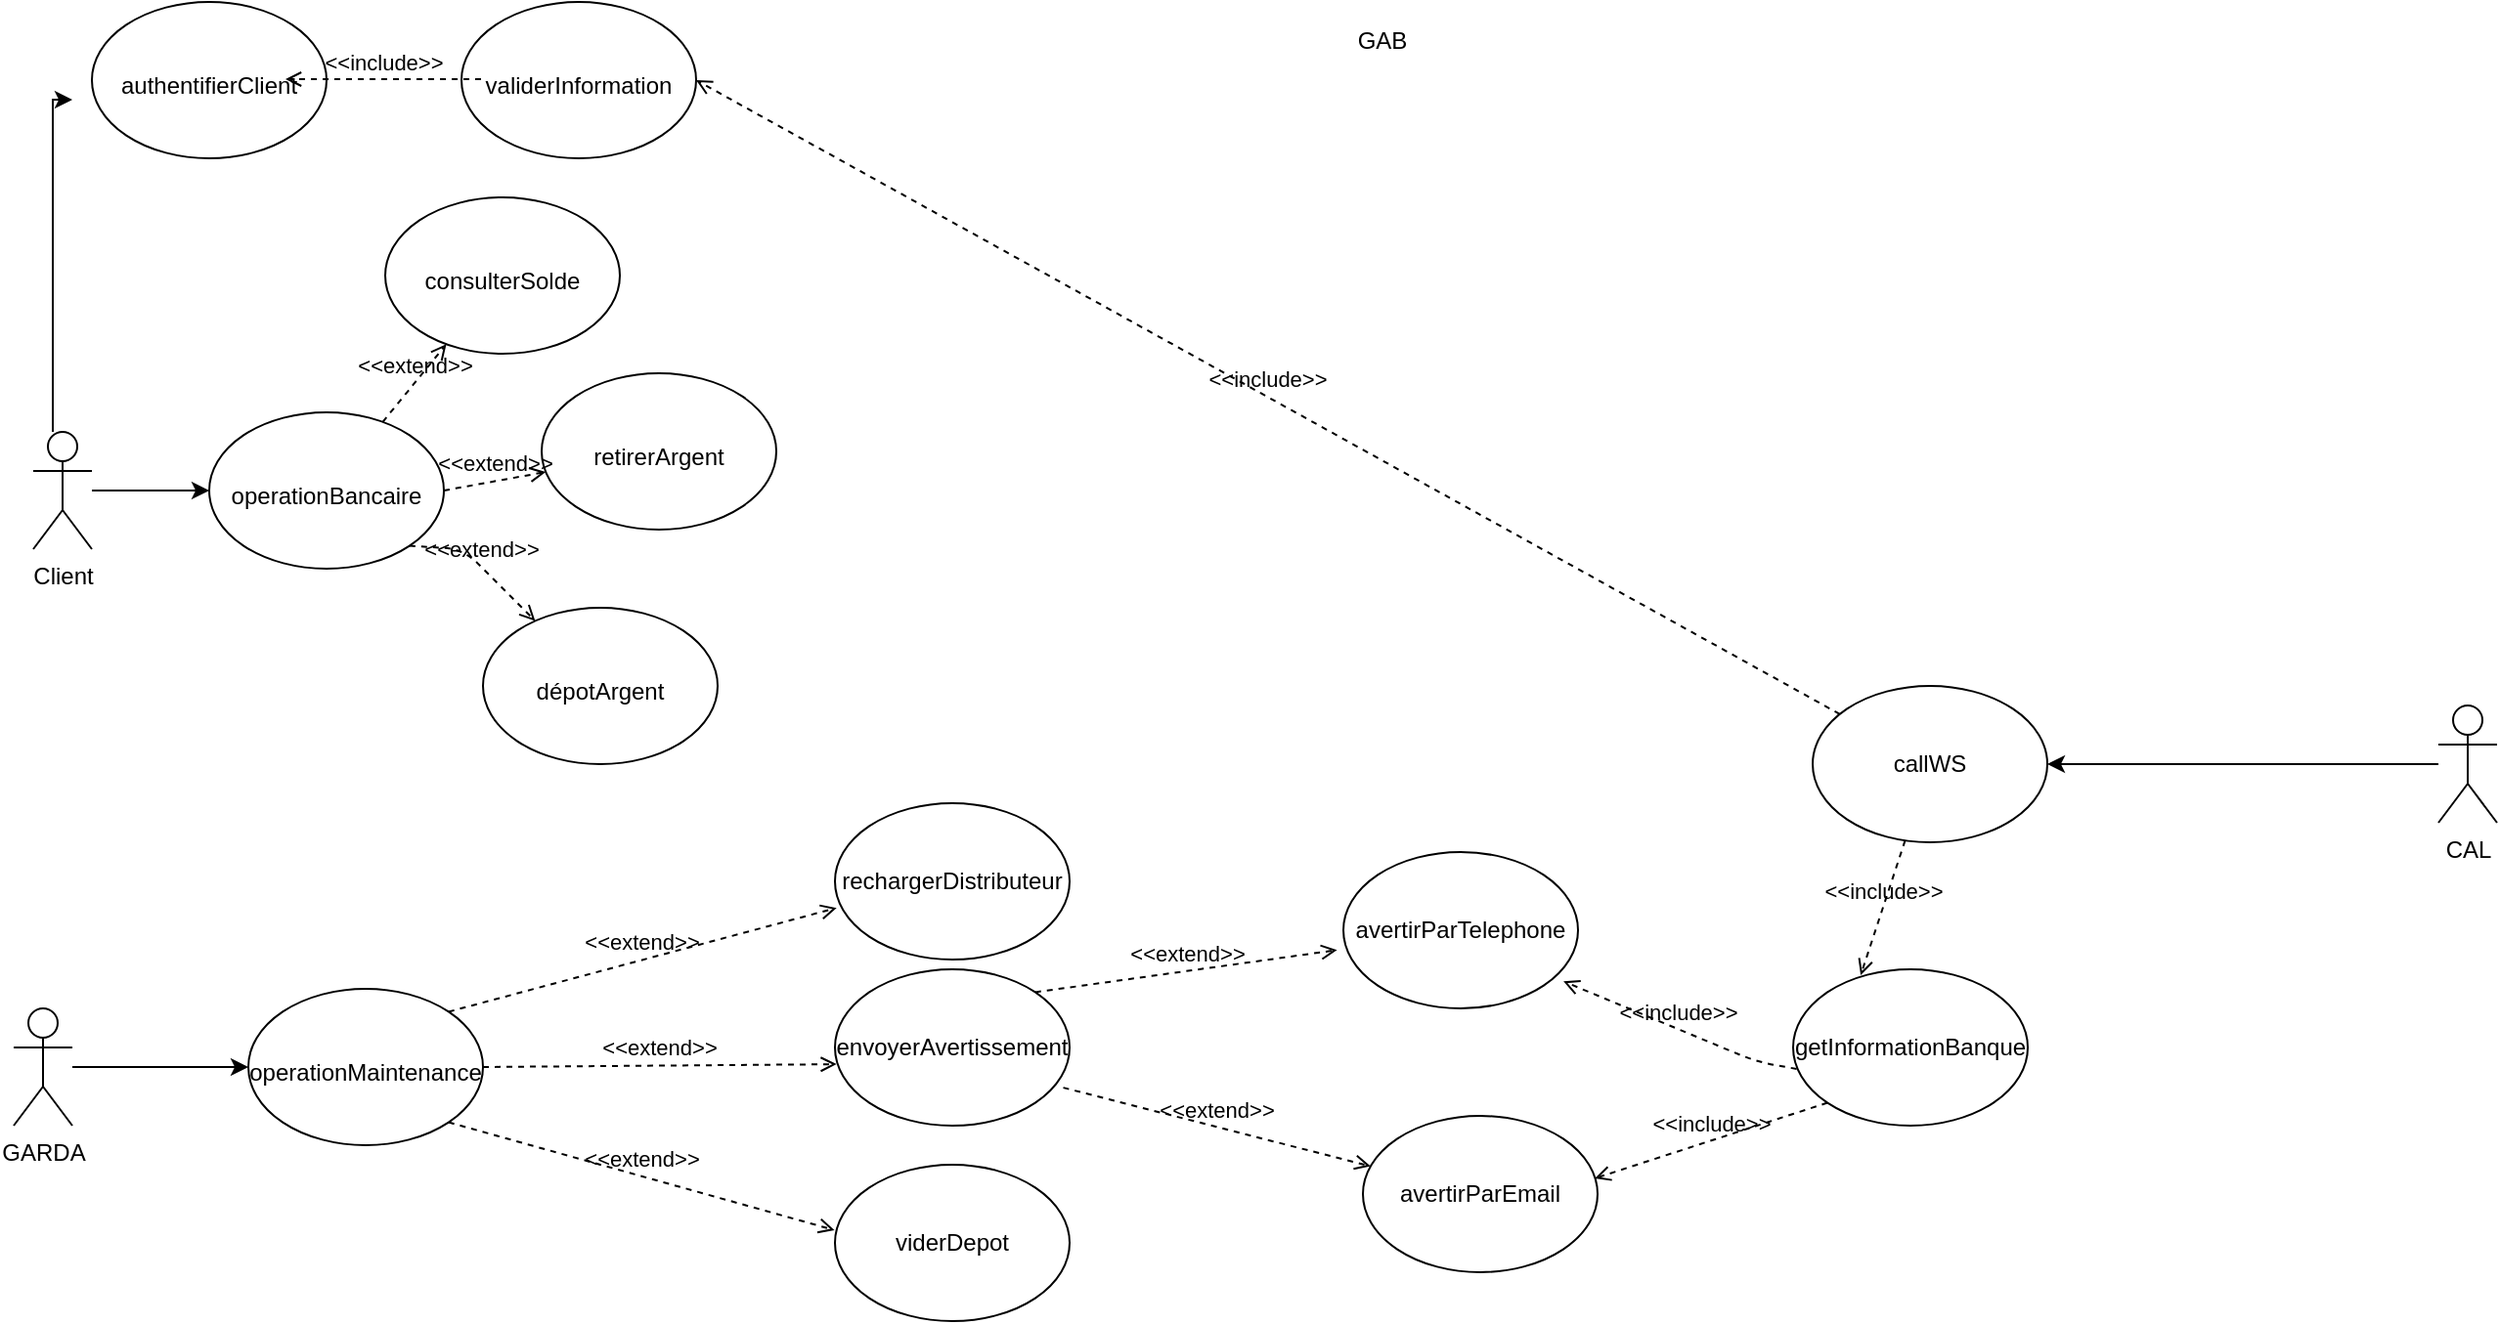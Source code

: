 <mxfile version="14.1.8" type="device"><diagram id="COOly90Ir2ylgUy3Jm8T" name="Page-1"><mxGraphModel dx="1754" dy="2015" grid="1" gridSize="10" guides="1" tooltips="1" connect="1" arrows="1" fold="1" page="1" pageScale="1" pageWidth="827" pageHeight="1169" math="0" shadow="0"><root><mxCell id="0"/><mxCell id="1" parent="0"/><mxCell id="Nx3V54Vtmvkv-vyBkRBd-2" value="GAB" style="text;html=1;strokeColor=none;fillColor=none;align=center;verticalAlign=middle;whiteSpace=wrap;rounded=0;" vertex="1" parent="1"><mxGeometry x="364" y="20" width="100" height="20" as="geometry"/></mxCell><mxCell id="Nx3V54Vtmvkv-vyBkRBd-13" value="" style="edgeStyle=orthogonalEdgeStyle;rounded=0;orthogonalLoop=1;jettySize=auto;html=1;" edge="1" parent="1" source="Nx3V54Vtmvkv-vyBkRBd-3"><mxGeometry relative="1" as="geometry"><mxPoint x="160" y="40" as="targetPoint"/><Array as="points"><mxPoint x="150" y="40"/></Array></mxGeometry></mxCell><mxCell id="Nx3V54Vtmvkv-vyBkRBd-34" value="" style="edgeStyle=orthogonalEdgeStyle;rounded=0;orthogonalLoop=1;jettySize=auto;html=1;" edge="1" parent="1" source="Nx3V54Vtmvkv-vyBkRBd-3" target="Nx3V54Vtmvkv-vyBkRBd-33"><mxGeometry relative="1" as="geometry"/></mxCell><mxCell id="Nx3V54Vtmvkv-vyBkRBd-3" value="Client" style="shape=umlActor;verticalLabelPosition=bottom;verticalAlign=top;html=1;" vertex="1" parent="1"><mxGeometry x="140" y="210" width="30" height="60" as="geometry"/></mxCell><mxCell id="Nx3V54Vtmvkv-vyBkRBd-6" value="callWS" style="ellipse;whiteSpace=wrap;html=1;" vertex="1" parent="1"><mxGeometry x="1050" y="340" width="120" height="80" as="geometry"/></mxCell><mxCell id="Nx3V54Vtmvkv-vyBkRBd-52" value="" style="edgeStyle=orthogonalEdgeStyle;rounded=0;orthogonalLoop=1;jettySize=auto;html=1;" edge="1" parent="1" source="Nx3V54Vtmvkv-vyBkRBd-10" target="Nx3V54Vtmvkv-vyBkRBd-6"><mxGeometry relative="1" as="geometry"/></mxCell><mxCell id="Nx3V54Vtmvkv-vyBkRBd-10" value="CAL" style="shape=umlActor;verticalLabelPosition=bottom;verticalAlign=top;html=1;" vertex="1" parent="1"><mxGeometry x="1370" y="350" width="30" height="60" as="geometry"/></mxCell><mxCell id="Nx3V54Vtmvkv-vyBkRBd-12" value="&lt;br&gt;&lt;br&gt;authentifierClient&lt;br&gt;" style="ellipse;whiteSpace=wrap;html=1;verticalAlign=top;" vertex="1" parent="1"><mxGeometry x="170" y="-10" width="120" height="80" as="geometry"/></mxCell><mxCell id="Nx3V54Vtmvkv-vyBkRBd-18" value="&lt;br&gt;&lt;br&gt;consulterSolde&lt;br&gt;" style="ellipse;whiteSpace=wrap;html=1;verticalAlign=top;" vertex="1" parent="1"><mxGeometry x="320" y="90" width="120" height="80" as="geometry"/></mxCell><mxCell id="Nx3V54Vtmvkv-vyBkRBd-20" value="&lt;br&gt;&lt;br&gt;dépotArgent" style="ellipse;whiteSpace=wrap;html=1;verticalAlign=top;" vertex="1" parent="1"><mxGeometry x="370" y="300" width="120" height="80" as="geometry"/></mxCell><mxCell id="Nx3V54Vtmvkv-vyBkRBd-22" value="&lt;br&gt;&lt;br&gt;validerInformation" style="ellipse;whiteSpace=wrap;html=1;verticalAlign=top;" vertex="1" parent="1"><mxGeometry x="359" y="-10" width="120" height="80" as="geometry"/></mxCell><mxCell id="Nx3V54Vtmvkv-vyBkRBd-28" value="&lt;br&gt;&lt;br&gt;retirerArgent" style="ellipse;whiteSpace=wrap;html=1;verticalAlign=top;" vertex="1" parent="1"><mxGeometry x="400" y="180" width="120" height="80" as="geometry"/></mxCell><mxCell id="Nx3V54Vtmvkv-vyBkRBd-31" value="&amp;lt;&amp;lt;include&amp;gt;&amp;gt;" style="html=1;verticalAlign=bottom;labelBackgroundColor=none;endArrow=open;endFill=0;dashed=1;entryX=1;entryY=0.5;entryDx=0;entryDy=0;" edge="1" parent="1" source="Nx3V54Vtmvkv-vyBkRBd-6" target="Nx3V54Vtmvkv-vyBkRBd-22"><mxGeometry width="160" relative="1" as="geometry"><mxPoint x="439" y="-80" as="sourcePoint"/><mxPoint x="599" y="-80" as="targetPoint"/></mxGeometry></mxCell><mxCell id="Nx3V54Vtmvkv-vyBkRBd-32" value="&amp;lt;&amp;lt;include&amp;gt;&amp;gt;" style="html=1;verticalAlign=bottom;labelBackgroundColor=none;endArrow=open;endFill=0;dashed=1;entryX=1;entryY=0.5;entryDx=0;entryDy=0;" edge="1" parent="1"><mxGeometry width="160" relative="1" as="geometry"><mxPoint x="369" y="29.5" as="sourcePoint"/><mxPoint x="269" y="29.5" as="targetPoint"/></mxGeometry></mxCell><mxCell id="Nx3V54Vtmvkv-vyBkRBd-33" value="&lt;br&gt;&lt;br&gt;operationBancaire" style="ellipse;whiteSpace=wrap;html=1;verticalAlign=top;" vertex="1" parent="1"><mxGeometry x="230" y="200" width="120" height="80" as="geometry"/></mxCell><mxCell id="Nx3V54Vtmvkv-vyBkRBd-35" value="&amp;lt;&amp;lt;extend&amp;gt;&amp;gt;" style="html=1;verticalAlign=bottom;labelBackgroundColor=none;endArrow=open;endFill=0;dashed=1;" edge="1" parent="1" source="Nx3V54Vtmvkv-vyBkRBd-33" target="Nx3V54Vtmvkv-vyBkRBd-18"><mxGeometry width="160" relative="1" as="geometry"><mxPoint x="230" y="200" as="sourcePoint"/><mxPoint x="390" y="200" as="targetPoint"/></mxGeometry></mxCell><mxCell id="Nx3V54Vtmvkv-vyBkRBd-36" value="&amp;lt;&amp;lt;extend&amp;gt;&amp;gt;" style="html=1;verticalAlign=bottom;labelBackgroundColor=none;endArrow=open;endFill=0;dashed=1;exitX=1;exitY=0.5;exitDx=0;exitDy=0;" edge="1" parent="1" source="Nx3V54Vtmvkv-vyBkRBd-33" target="Nx3V54Vtmvkv-vyBkRBd-28"><mxGeometry width="160" relative="1" as="geometry"><mxPoint x="312.705" y="210.907" as="sourcePoint"/><mxPoint x="326.984" y="169.047" as="targetPoint"/><Array as="points"/></mxGeometry></mxCell><mxCell id="Nx3V54Vtmvkv-vyBkRBd-37" value="&amp;lt;&amp;lt;extend&amp;gt;&amp;gt;" style="html=1;verticalAlign=bottom;labelBackgroundColor=none;endArrow=open;endFill=0;dashed=1;exitX=1;exitY=1;exitDx=0;exitDy=0;" edge="1" parent="1" source="Nx3V54Vtmvkv-vyBkRBd-33" target="Nx3V54Vtmvkv-vyBkRBd-20"><mxGeometry width="160" relative="1" as="geometry"><mxPoint x="322.705" y="220.907" as="sourcePoint"/><mxPoint x="424.524" y="215.276" as="targetPoint"/><Array as="points"><mxPoint x="360" y="270"/></Array></mxGeometry></mxCell><mxCell id="Nx3V54Vtmvkv-vyBkRBd-40" value="" style="edgeStyle=orthogonalEdgeStyle;rounded=0;orthogonalLoop=1;jettySize=auto;html=1;" edge="1" parent="1" source="Nx3V54Vtmvkv-vyBkRBd-38" target="Nx3V54Vtmvkv-vyBkRBd-39"><mxGeometry relative="1" as="geometry"/></mxCell><mxCell id="Nx3V54Vtmvkv-vyBkRBd-38" value="GARDA&lt;br&gt;" style="shape=umlActor;verticalLabelPosition=bottom;verticalAlign=top;html=1;" vertex="1" parent="1"><mxGeometry x="130" y="505" width="30" height="60" as="geometry"/></mxCell><mxCell id="Nx3V54Vtmvkv-vyBkRBd-39" value="&lt;br&gt;&lt;br&gt;operationMaintenance&lt;br&gt;" style="ellipse;whiteSpace=wrap;html=1;verticalAlign=top;" vertex="1" parent="1"><mxGeometry x="250" y="495" width="120" height="80" as="geometry"/></mxCell><mxCell id="Nx3V54Vtmvkv-vyBkRBd-41" value="&amp;lt;&amp;lt;extend&amp;gt;&amp;gt;" style="html=1;verticalAlign=bottom;labelBackgroundColor=none;endArrow=open;endFill=0;dashed=1;entryX=0.007;entryY=0.607;entryDx=0;entryDy=0;entryPerimeter=0;" edge="1" parent="1" target="Nx3V54Vtmvkv-vyBkRBd-45"><mxGeometry width="160" relative="1" as="geometry"><mxPoint x="370" y="535" as="sourcePoint"/><mxPoint x="530" y="535" as="targetPoint"/></mxGeometry></mxCell><mxCell id="Nx3V54Vtmvkv-vyBkRBd-42" value="&amp;lt;&amp;lt;extend&amp;gt;&amp;gt;" style="html=1;verticalAlign=bottom;labelBackgroundColor=none;endArrow=open;endFill=0;dashed=1;exitX=1;exitY=0;exitDx=0;exitDy=0;entryX=0.007;entryY=0.67;entryDx=0;entryDy=0;entryPerimeter=0;" edge="1" parent="1" source="Nx3V54Vtmvkv-vyBkRBd-39" target="Nx3V54Vtmvkv-vyBkRBd-46"><mxGeometry width="160" relative="1" as="geometry"><mxPoint x="350" y="495" as="sourcePoint"/><mxPoint x="510" y="495" as="targetPoint"/></mxGeometry></mxCell><mxCell id="Nx3V54Vtmvkv-vyBkRBd-43" value="&amp;lt;&amp;lt;extend&amp;gt;&amp;gt;" style="html=1;verticalAlign=bottom;labelBackgroundColor=none;endArrow=open;endFill=0;dashed=1;exitX=1;exitY=1;exitDx=0;exitDy=0;entryX=-0.002;entryY=0.418;entryDx=0;entryDy=0;entryPerimeter=0;" edge="1" parent="1" source="Nx3V54Vtmvkv-vyBkRBd-39" target="Nx3V54Vtmvkv-vyBkRBd-47"><mxGeometry width="160" relative="1" as="geometry"><mxPoint x="370" y="565" as="sourcePoint"/><mxPoint x="550" y="615" as="targetPoint"/></mxGeometry></mxCell><mxCell id="Nx3V54Vtmvkv-vyBkRBd-45" value="envoyerAvertissement" style="ellipse;whiteSpace=wrap;html=1;" vertex="1" parent="1"><mxGeometry x="550" y="485" width="120" height="80" as="geometry"/></mxCell><mxCell id="Nx3V54Vtmvkv-vyBkRBd-46" value="rechargerDistributeur" style="ellipse;whiteSpace=wrap;html=1;" vertex="1" parent="1"><mxGeometry x="550" y="400" width="120" height="80" as="geometry"/></mxCell><mxCell id="Nx3V54Vtmvkv-vyBkRBd-47" value="viderDepot" style="ellipse;whiteSpace=wrap;html=1;" vertex="1" parent="1"><mxGeometry x="550" y="585" width="120" height="80" as="geometry"/></mxCell><mxCell id="Nx3V54Vtmvkv-vyBkRBd-48" value="avertirParTelephone" style="ellipse;whiteSpace=wrap;html=1;" vertex="1" parent="1"><mxGeometry x="810" y="425" width="120" height="80" as="geometry"/></mxCell><mxCell id="Nx3V54Vtmvkv-vyBkRBd-49" value="avertirParEmail" style="ellipse;whiteSpace=wrap;html=1;" vertex="1" parent="1"><mxGeometry x="820" y="560" width="120" height="80" as="geometry"/></mxCell><mxCell id="Nx3V54Vtmvkv-vyBkRBd-50" value="&amp;lt;&amp;lt;extend&amp;gt;&amp;gt;" style="html=1;verticalAlign=bottom;labelBackgroundColor=none;endArrow=open;endFill=0;dashed=1;exitX=1;exitY=0;exitDx=0;exitDy=0;entryX=-0.027;entryY=0.627;entryDx=0;entryDy=0;entryPerimeter=0;" edge="1" parent="1" source="Nx3V54Vtmvkv-vyBkRBd-45" target="Nx3V54Vtmvkv-vyBkRBd-48"><mxGeometry width="160" relative="1" as="geometry"><mxPoint x="657" y="504" as="sourcePoint"/><mxPoint x="817" y="504" as="targetPoint"/></mxGeometry></mxCell><mxCell id="Nx3V54Vtmvkv-vyBkRBd-51" value="&amp;lt;&amp;lt;extend&amp;gt;&amp;gt;" style="html=1;verticalAlign=bottom;labelBackgroundColor=none;endArrow=open;endFill=0;dashed=1;exitX=0.973;exitY=0.757;exitDx=0;exitDy=0;exitPerimeter=0;" edge="1" parent="1" source="Nx3V54Vtmvkv-vyBkRBd-45" target="Nx3V54Vtmvkv-vyBkRBd-49"><mxGeometry width="160" relative="1" as="geometry"><mxPoint x="662.426" y="506.716" as="sourcePoint"/><mxPoint x="816.76" y="485.16" as="targetPoint"/></mxGeometry></mxCell><mxCell id="Nx3V54Vtmvkv-vyBkRBd-53" value="&amp;lt;&amp;lt;include&amp;gt;&amp;gt;" style="html=1;verticalAlign=bottom;labelBackgroundColor=none;endArrow=open;endFill=0;dashed=1;entryX=0.288;entryY=0.037;entryDx=0;entryDy=0;entryPerimeter=0;" edge="1" parent="1" source="Nx3V54Vtmvkv-vyBkRBd-6" target="Nx3V54Vtmvkv-vyBkRBd-54"><mxGeometry width="160" relative="1" as="geometry"><mxPoint x="1040" y="470" as="sourcePoint"/><mxPoint x="1020" y="470" as="targetPoint"/></mxGeometry></mxCell><mxCell id="Nx3V54Vtmvkv-vyBkRBd-54" value="getInformationBanque" style="ellipse;whiteSpace=wrap;html=1;" vertex="1" parent="1"><mxGeometry x="1040" y="485" width="120" height="80" as="geometry"/></mxCell><mxCell id="Nx3V54Vtmvkv-vyBkRBd-55" value="&amp;lt;&amp;lt;include&amp;gt;&amp;gt;" style="html=1;verticalAlign=bottom;labelBackgroundColor=none;endArrow=open;endFill=0;dashed=1;exitX=0;exitY=1;exitDx=0;exitDy=0;entryX=0.988;entryY=0.4;entryDx=0;entryDy=0;entryPerimeter=0;" edge="1" parent="1" source="Nx3V54Vtmvkv-vyBkRBd-54" target="Nx3V54Vtmvkv-vyBkRBd-49"><mxGeometry width="160" relative="1" as="geometry"><mxPoint x="1000" y="610" as="sourcePoint"/><mxPoint x="1160" y="610" as="targetPoint"/></mxGeometry></mxCell><mxCell id="Nx3V54Vtmvkv-vyBkRBd-57" value="&amp;lt;&amp;lt;include&amp;gt;&amp;gt;" style="html=1;verticalAlign=bottom;labelBackgroundColor=none;endArrow=open;endFill=0;dashed=1;exitX=0.015;exitY=0.637;exitDx=0;exitDy=0;entryX=0.938;entryY=0.827;entryDx=0;entryDy=0;entryPerimeter=0;exitPerimeter=0;" edge="1" parent="1" source="Nx3V54Vtmvkv-vyBkRBd-54" target="Nx3V54Vtmvkv-vyBkRBd-48"><mxGeometry width="160" relative="1" as="geometry"><mxPoint x="1049.014" y="515.644" as="sourcePoint"/><mxPoint x="930" y="554.36" as="targetPoint"/><Array as="points"><mxPoint x="1021.44" y="532.36"/></Array></mxGeometry></mxCell><mxCell id="Nx3V54Vtmvkv-vyBkRBd-58" value="GAB" style="text;html=1;strokeColor=none;fillColor=none;align=center;verticalAlign=middle;whiteSpace=wrap;rounded=0;" vertex="1" parent="1"><mxGeometry x="810" width="40" height="20" as="geometry"/></mxCell></root></mxGraphModel></diagram></mxfile>